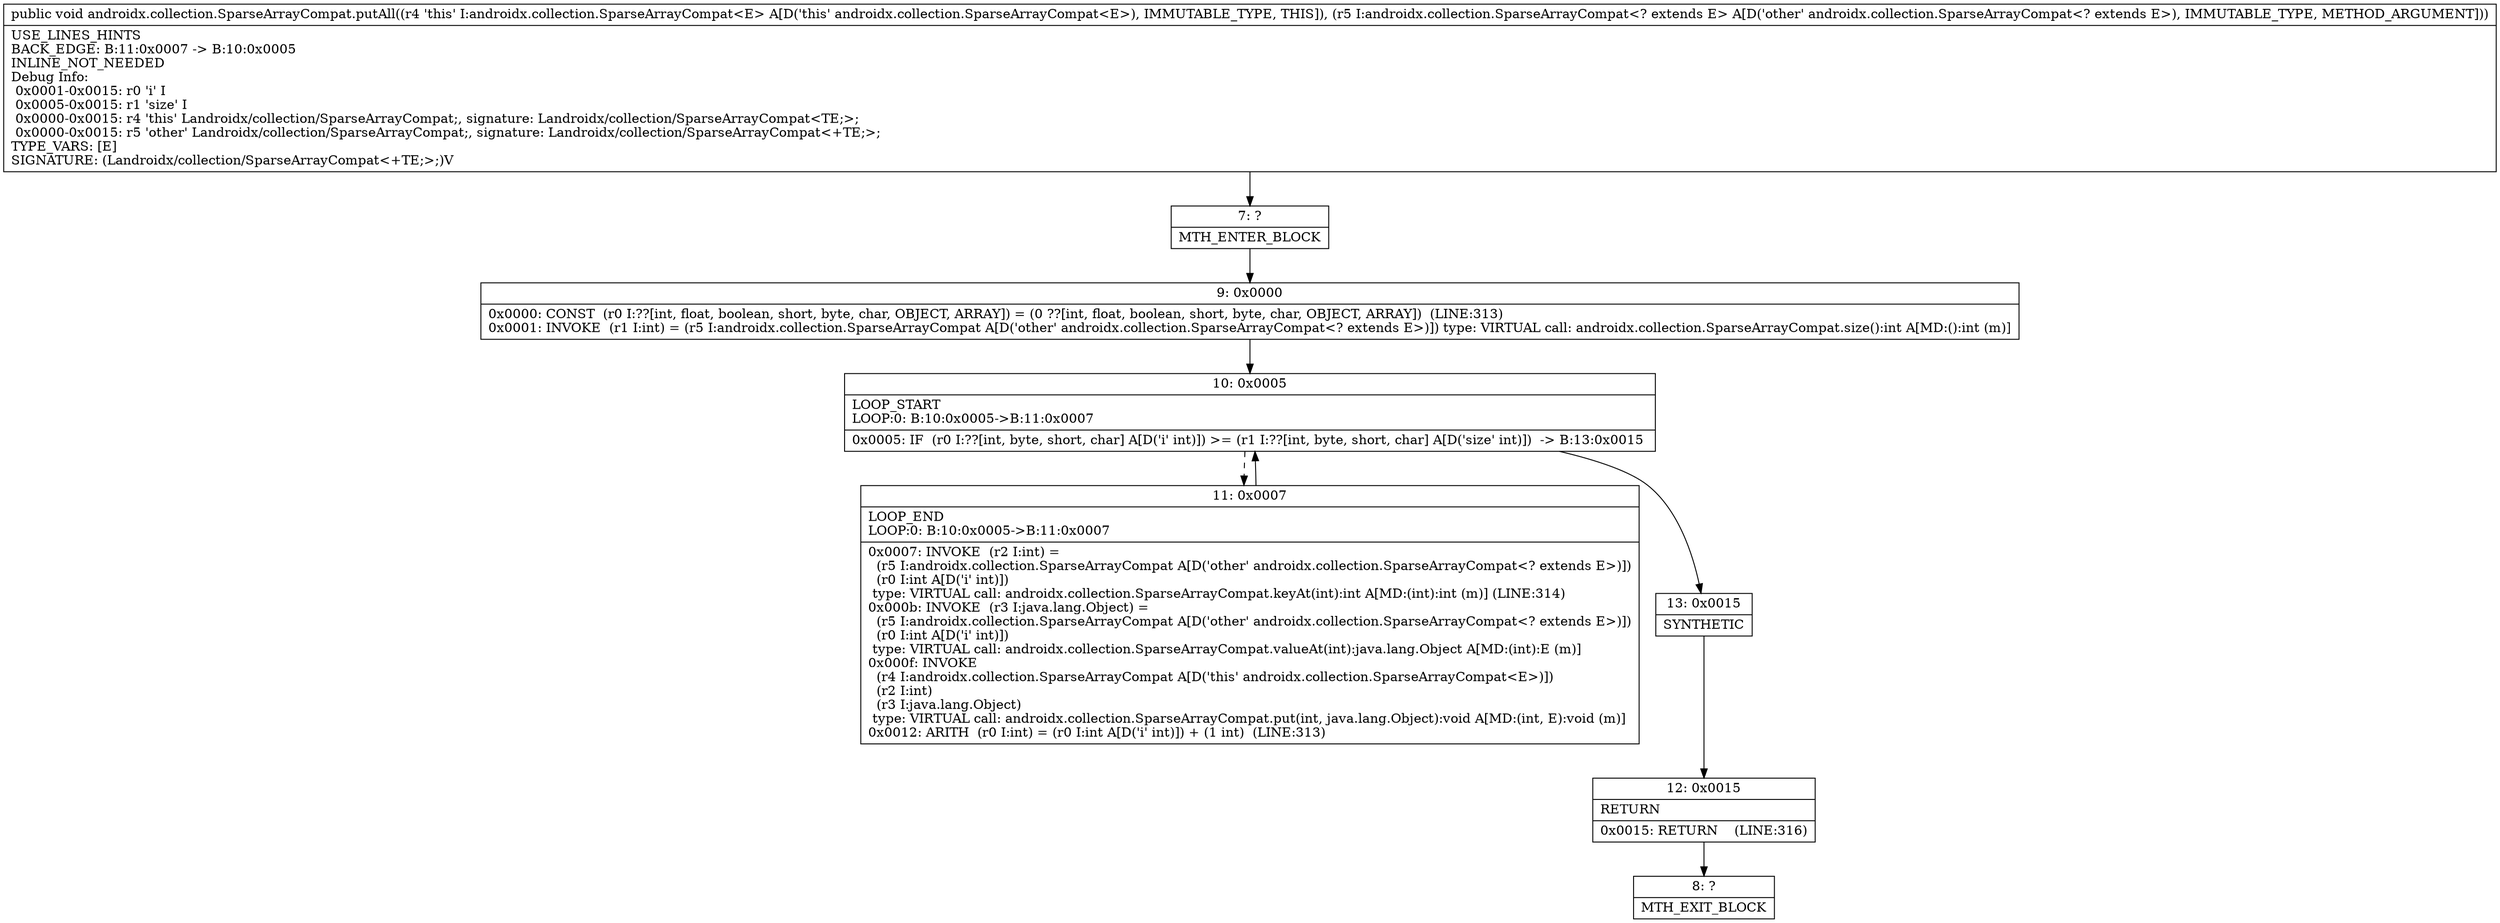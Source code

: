 digraph "CFG forandroidx.collection.SparseArrayCompat.putAll(Landroidx\/collection\/SparseArrayCompat;)V" {
Node_7 [shape=record,label="{7\:\ ?|MTH_ENTER_BLOCK\l}"];
Node_9 [shape=record,label="{9\:\ 0x0000|0x0000: CONST  (r0 I:??[int, float, boolean, short, byte, char, OBJECT, ARRAY]) = (0 ??[int, float, boolean, short, byte, char, OBJECT, ARRAY])  (LINE:313)\l0x0001: INVOKE  (r1 I:int) = (r5 I:androidx.collection.SparseArrayCompat A[D('other' androidx.collection.SparseArrayCompat\<? extends E\>)]) type: VIRTUAL call: androidx.collection.SparseArrayCompat.size():int A[MD:():int (m)]\l}"];
Node_10 [shape=record,label="{10\:\ 0x0005|LOOP_START\lLOOP:0: B:10:0x0005\-\>B:11:0x0007\l|0x0005: IF  (r0 I:??[int, byte, short, char] A[D('i' int)]) \>= (r1 I:??[int, byte, short, char] A[D('size' int)])  \-\> B:13:0x0015 \l}"];
Node_11 [shape=record,label="{11\:\ 0x0007|LOOP_END\lLOOP:0: B:10:0x0005\-\>B:11:0x0007\l|0x0007: INVOKE  (r2 I:int) = \l  (r5 I:androidx.collection.SparseArrayCompat A[D('other' androidx.collection.SparseArrayCompat\<? extends E\>)])\l  (r0 I:int A[D('i' int)])\l type: VIRTUAL call: androidx.collection.SparseArrayCompat.keyAt(int):int A[MD:(int):int (m)] (LINE:314)\l0x000b: INVOKE  (r3 I:java.lang.Object) = \l  (r5 I:androidx.collection.SparseArrayCompat A[D('other' androidx.collection.SparseArrayCompat\<? extends E\>)])\l  (r0 I:int A[D('i' int)])\l type: VIRTUAL call: androidx.collection.SparseArrayCompat.valueAt(int):java.lang.Object A[MD:(int):E (m)]\l0x000f: INVOKE  \l  (r4 I:androidx.collection.SparseArrayCompat A[D('this' androidx.collection.SparseArrayCompat\<E\>)])\l  (r2 I:int)\l  (r3 I:java.lang.Object)\l type: VIRTUAL call: androidx.collection.SparseArrayCompat.put(int, java.lang.Object):void A[MD:(int, E):void (m)]\l0x0012: ARITH  (r0 I:int) = (r0 I:int A[D('i' int)]) + (1 int)  (LINE:313)\l}"];
Node_13 [shape=record,label="{13\:\ 0x0015|SYNTHETIC\l}"];
Node_12 [shape=record,label="{12\:\ 0x0015|RETURN\l|0x0015: RETURN    (LINE:316)\l}"];
Node_8 [shape=record,label="{8\:\ ?|MTH_EXIT_BLOCK\l}"];
MethodNode[shape=record,label="{public void androidx.collection.SparseArrayCompat.putAll((r4 'this' I:androidx.collection.SparseArrayCompat\<E\> A[D('this' androidx.collection.SparseArrayCompat\<E\>), IMMUTABLE_TYPE, THIS]), (r5 I:androidx.collection.SparseArrayCompat\<? extends E\> A[D('other' androidx.collection.SparseArrayCompat\<? extends E\>), IMMUTABLE_TYPE, METHOD_ARGUMENT]))  | USE_LINES_HINTS\lBACK_EDGE: B:11:0x0007 \-\> B:10:0x0005\lINLINE_NOT_NEEDED\lDebug Info:\l  0x0001\-0x0015: r0 'i' I\l  0x0005\-0x0015: r1 'size' I\l  0x0000\-0x0015: r4 'this' Landroidx\/collection\/SparseArrayCompat;, signature: Landroidx\/collection\/SparseArrayCompat\<TE;\>;\l  0x0000\-0x0015: r5 'other' Landroidx\/collection\/SparseArrayCompat;, signature: Landroidx\/collection\/SparseArrayCompat\<+TE;\>;\lTYPE_VARS: [E]\lSIGNATURE: (Landroidx\/collection\/SparseArrayCompat\<+TE;\>;)V\l}"];
MethodNode -> Node_7;Node_7 -> Node_9;
Node_9 -> Node_10;
Node_10 -> Node_11[style=dashed];
Node_10 -> Node_13;
Node_11 -> Node_10;
Node_13 -> Node_12;
Node_12 -> Node_8;
}

